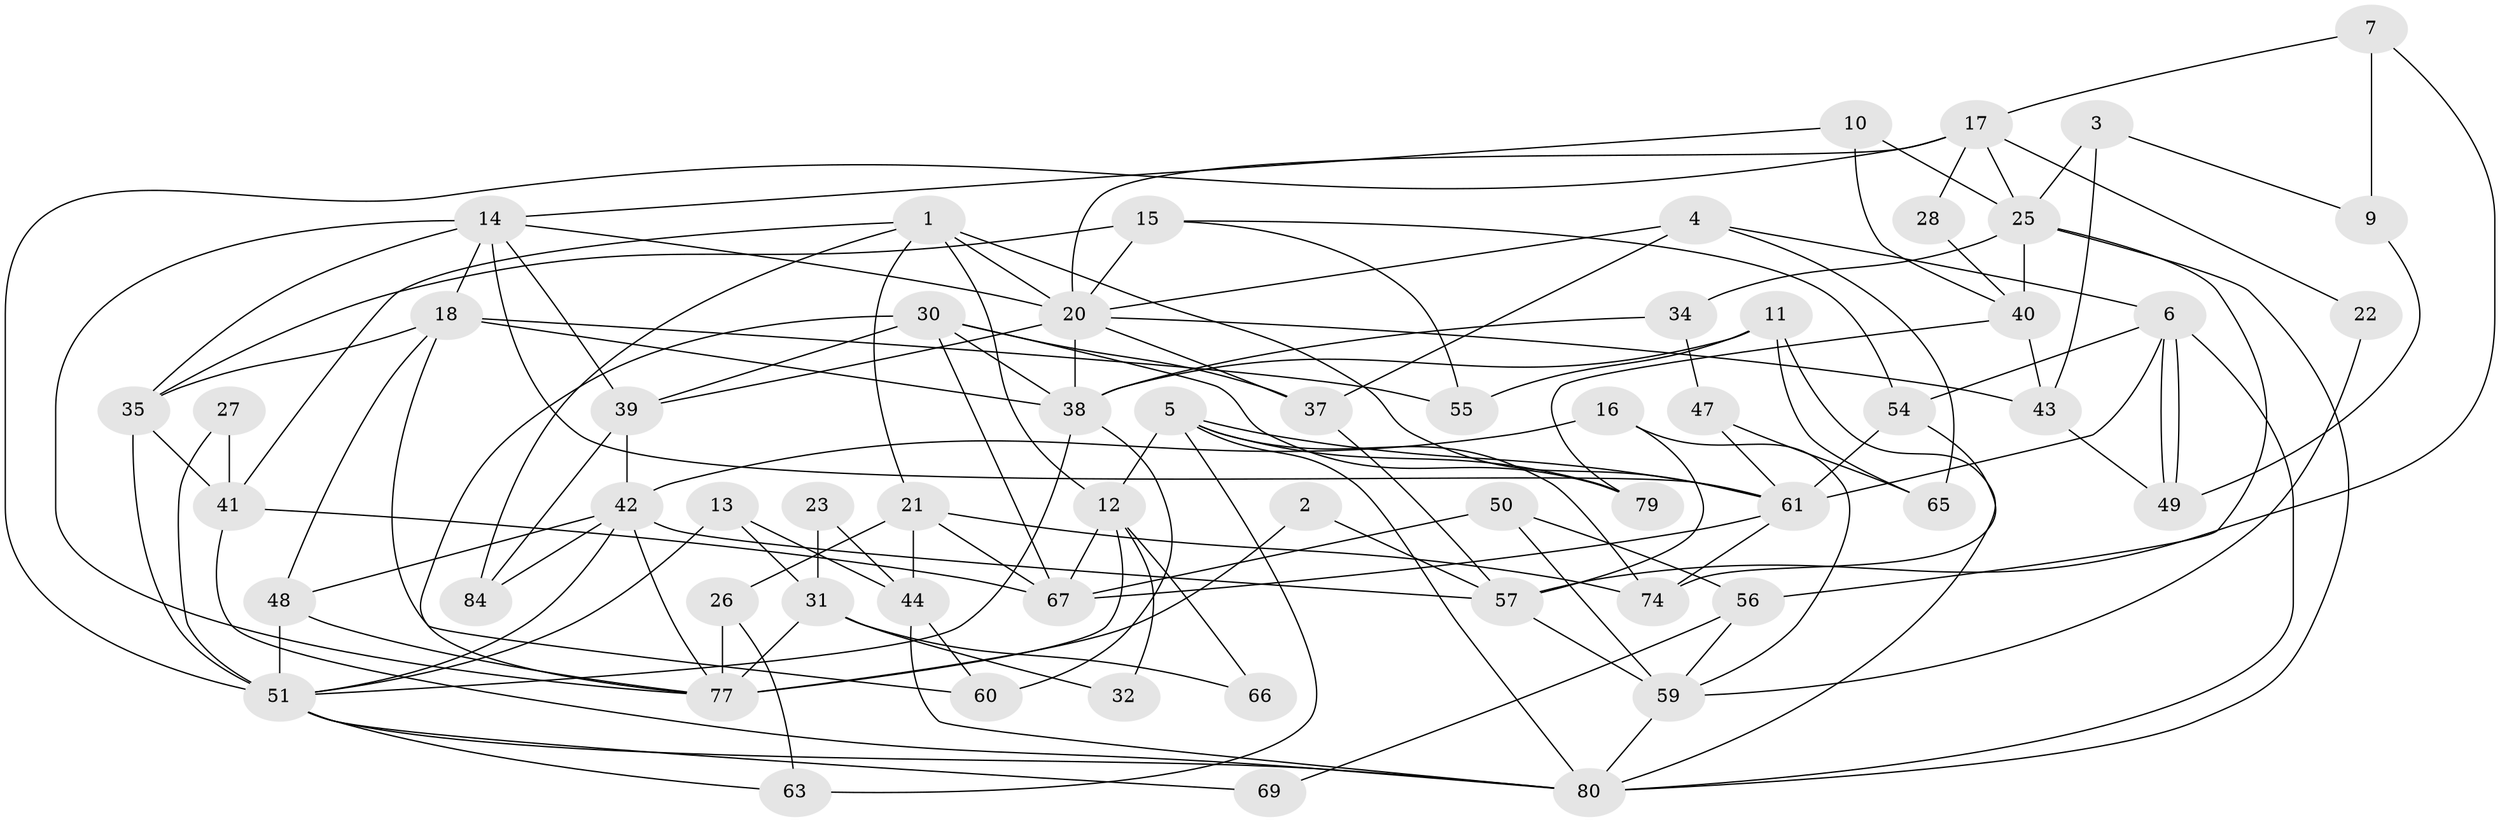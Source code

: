 // Generated by graph-tools (version 1.1) at 2025/52/02/27/25 19:52:04]
// undirected, 60 vertices, 135 edges
graph export_dot {
graph [start="1"]
  node [color=gray90,style=filled];
  1 [super="+72"];
  2;
  3;
  4;
  5 [super="+29"];
  6 [super="+8"];
  7;
  9;
  10;
  11;
  12;
  13 [super="+86"];
  14 [super="+19"];
  15 [super="+81"];
  16 [super="+85"];
  17;
  18 [super="+45"];
  20 [super="+24"];
  21 [super="+46"];
  22;
  23;
  25 [super="+53"];
  26;
  27;
  28;
  30 [super="+64"];
  31 [super="+33"];
  32;
  34;
  35 [super="+36"];
  37;
  38 [super="+70"];
  39 [super="+78"];
  40 [super="+68"];
  41 [super="+75"];
  42 [super="+58"];
  43;
  44;
  47;
  48 [super="+71"];
  49 [super="+73"];
  50;
  51 [super="+52"];
  54;
  55;
  56;
  57 [super="+76"];
  59;
  60;
  61 [super="+62"];
  63;
  65;
  66;
  67;
  69;
  74;
  77 [super="+83"];
  79;
  80 [super="+82"];
  84;
  1 -- 12;
  1 -- 84;
  1 -- 61;
  1 -- 20;
  1 -- 21;
  1 -- 41;
  2 -- 77;
  2 -- 57;
  3 -- 9;
  3 -- 25;
  3 -- 43;
  4 -- 20;
  4 -- 37;
  4 -- 65;
  4 -- 6;
  5 -- 63;
  5 -- 80;
  5 -- 74;
  5 -- 12;
  5 -- 79;
  5 -- 61;
  6 -- 54;
  6 -- 49 [weight=2];
  6 -- 49;
  6 -- 80;
  6 -- 61;
  7 -- 57;
  7 -- 17;
  7 -- 9;
  9 -- 49;
  10 -- 40;
  10 -- 14;
  10 -- 25;
  11 -- 38;
  11 -- 55;
  11 -- 65;
  11 -- 80;
  12 -- 67;
  12 -- 32;
  12 -- 66;
  12 -- 77;
  13 -- 51;
  13 -- 44;
  13 -- 31;
  14 -- 18;
  14 -- 61;
  14 -- 77;
  14 -- 20;
  14 -- 35 [weight=2];
  14 -- 39;
  15 -- 54;
  15 -- 20;
  15 -- 35 [weight=2];
  15 -- 55;
  16 -- 59;
  16 -- 42;
  16 -- 57 [weight=2];
  17 -- 22;
  17 -- 28;
  17 -- 51;
  17 -- 20;
  17 -- 25;
  18 -- 55;
  18 -- 48;
  18 -- 35;
  18 -- 38;
  18 -- 60;
  20 -- 38 [weight=2];
  20 -- 37;
  20 -- 39;
  20 -- 43;
  21 -- 44;
  21 -- 67;
  21 -- 74;
  21 -- 26;
  22 -- 59;
  23 -- 44;
  23 -- 31;
  25 -- 56 [weight=2];
  25 -- 34;
  25 -- 80;
  25 -- 40;
  26 -- 63;
  26 -- 77;
  27 -- 51;
  27 -- 41;
  28 -- 40;
  30 -- 67;
  30 -- 37;
  30 -- 38;
  30 -- 79;
  30 -- 77;
  30 -- 39;
  31 -- 77 [weight=3];
  31 -- 32;
  31 -- 66;
  34 -- 38;
  34 -- 47;
  35 -- 51;
  35 -- 41;
  37 -- 57;
  38 -- 51;
  38 -- 60;
  39 -- 42 [weight=2];
  39 -- 84;
  40 -- 79;
  40 -- 43;
  41 -- 67;
  41 -- 80;
  42 -- 48;
  42 -- 84;
  42 -- 51;
  42 -- 57 [weight=2];
  42 -- 77;
  43 -- 49;
  44 -- 60;
  44 -- 80;
  47 -- 65;
  47 -- 61;
  48 -- 51;
  48 -- 77;
  50 -- 67;
  50 -- 56;
  50 -- 59;
  51 -- 63;
  51 -- 80;
  51 -- 69;
  54 -- 61;
  54 -- 74;
  56 -- 59;
  56 -- 69;
  57 -- 59;
  59 -- 80;
  61 -- 74;
  61 -- 67;
}
